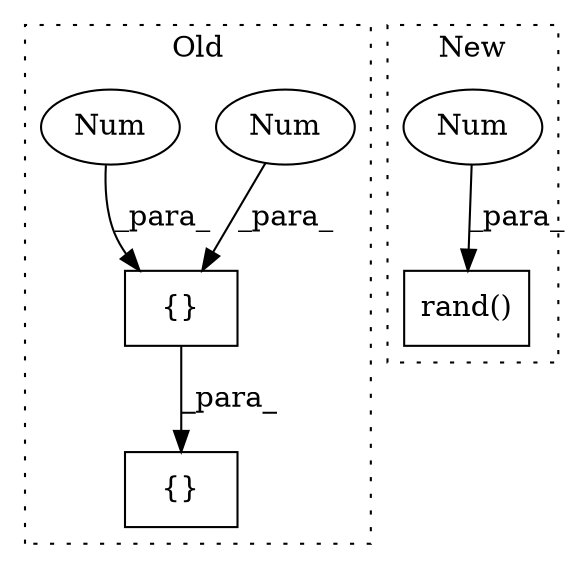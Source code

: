 digraph G {
subgraph cluster0 {
1 [label="{}" a="59" s="165,173" l="1,0" shape="box"];
3 [label="Num" a="76" s="166" l="1" shape="ellipse"];
4 [label="Num" a="76" s="172" l="1" shape="ellipse"];
6 [label="{}" a="59" s="132,195" l="12,0" shape="box"];
label = "Old";
style="dotted";
}
subgraph cluster1 {
2 [label="rand()" a="75" s="1154,1175" l="15,1" shape="box"];
5 [label="Num" a="76" s="1169" l="2" shape="ellipse"];
label = "New";
style="dotted";
}
1 -> 6 [label="_para_"];
3 -> 1 [label="_para_"];
4 -> 1 [label="_para_"];
5 -> 2 [label="_para_"];
}
